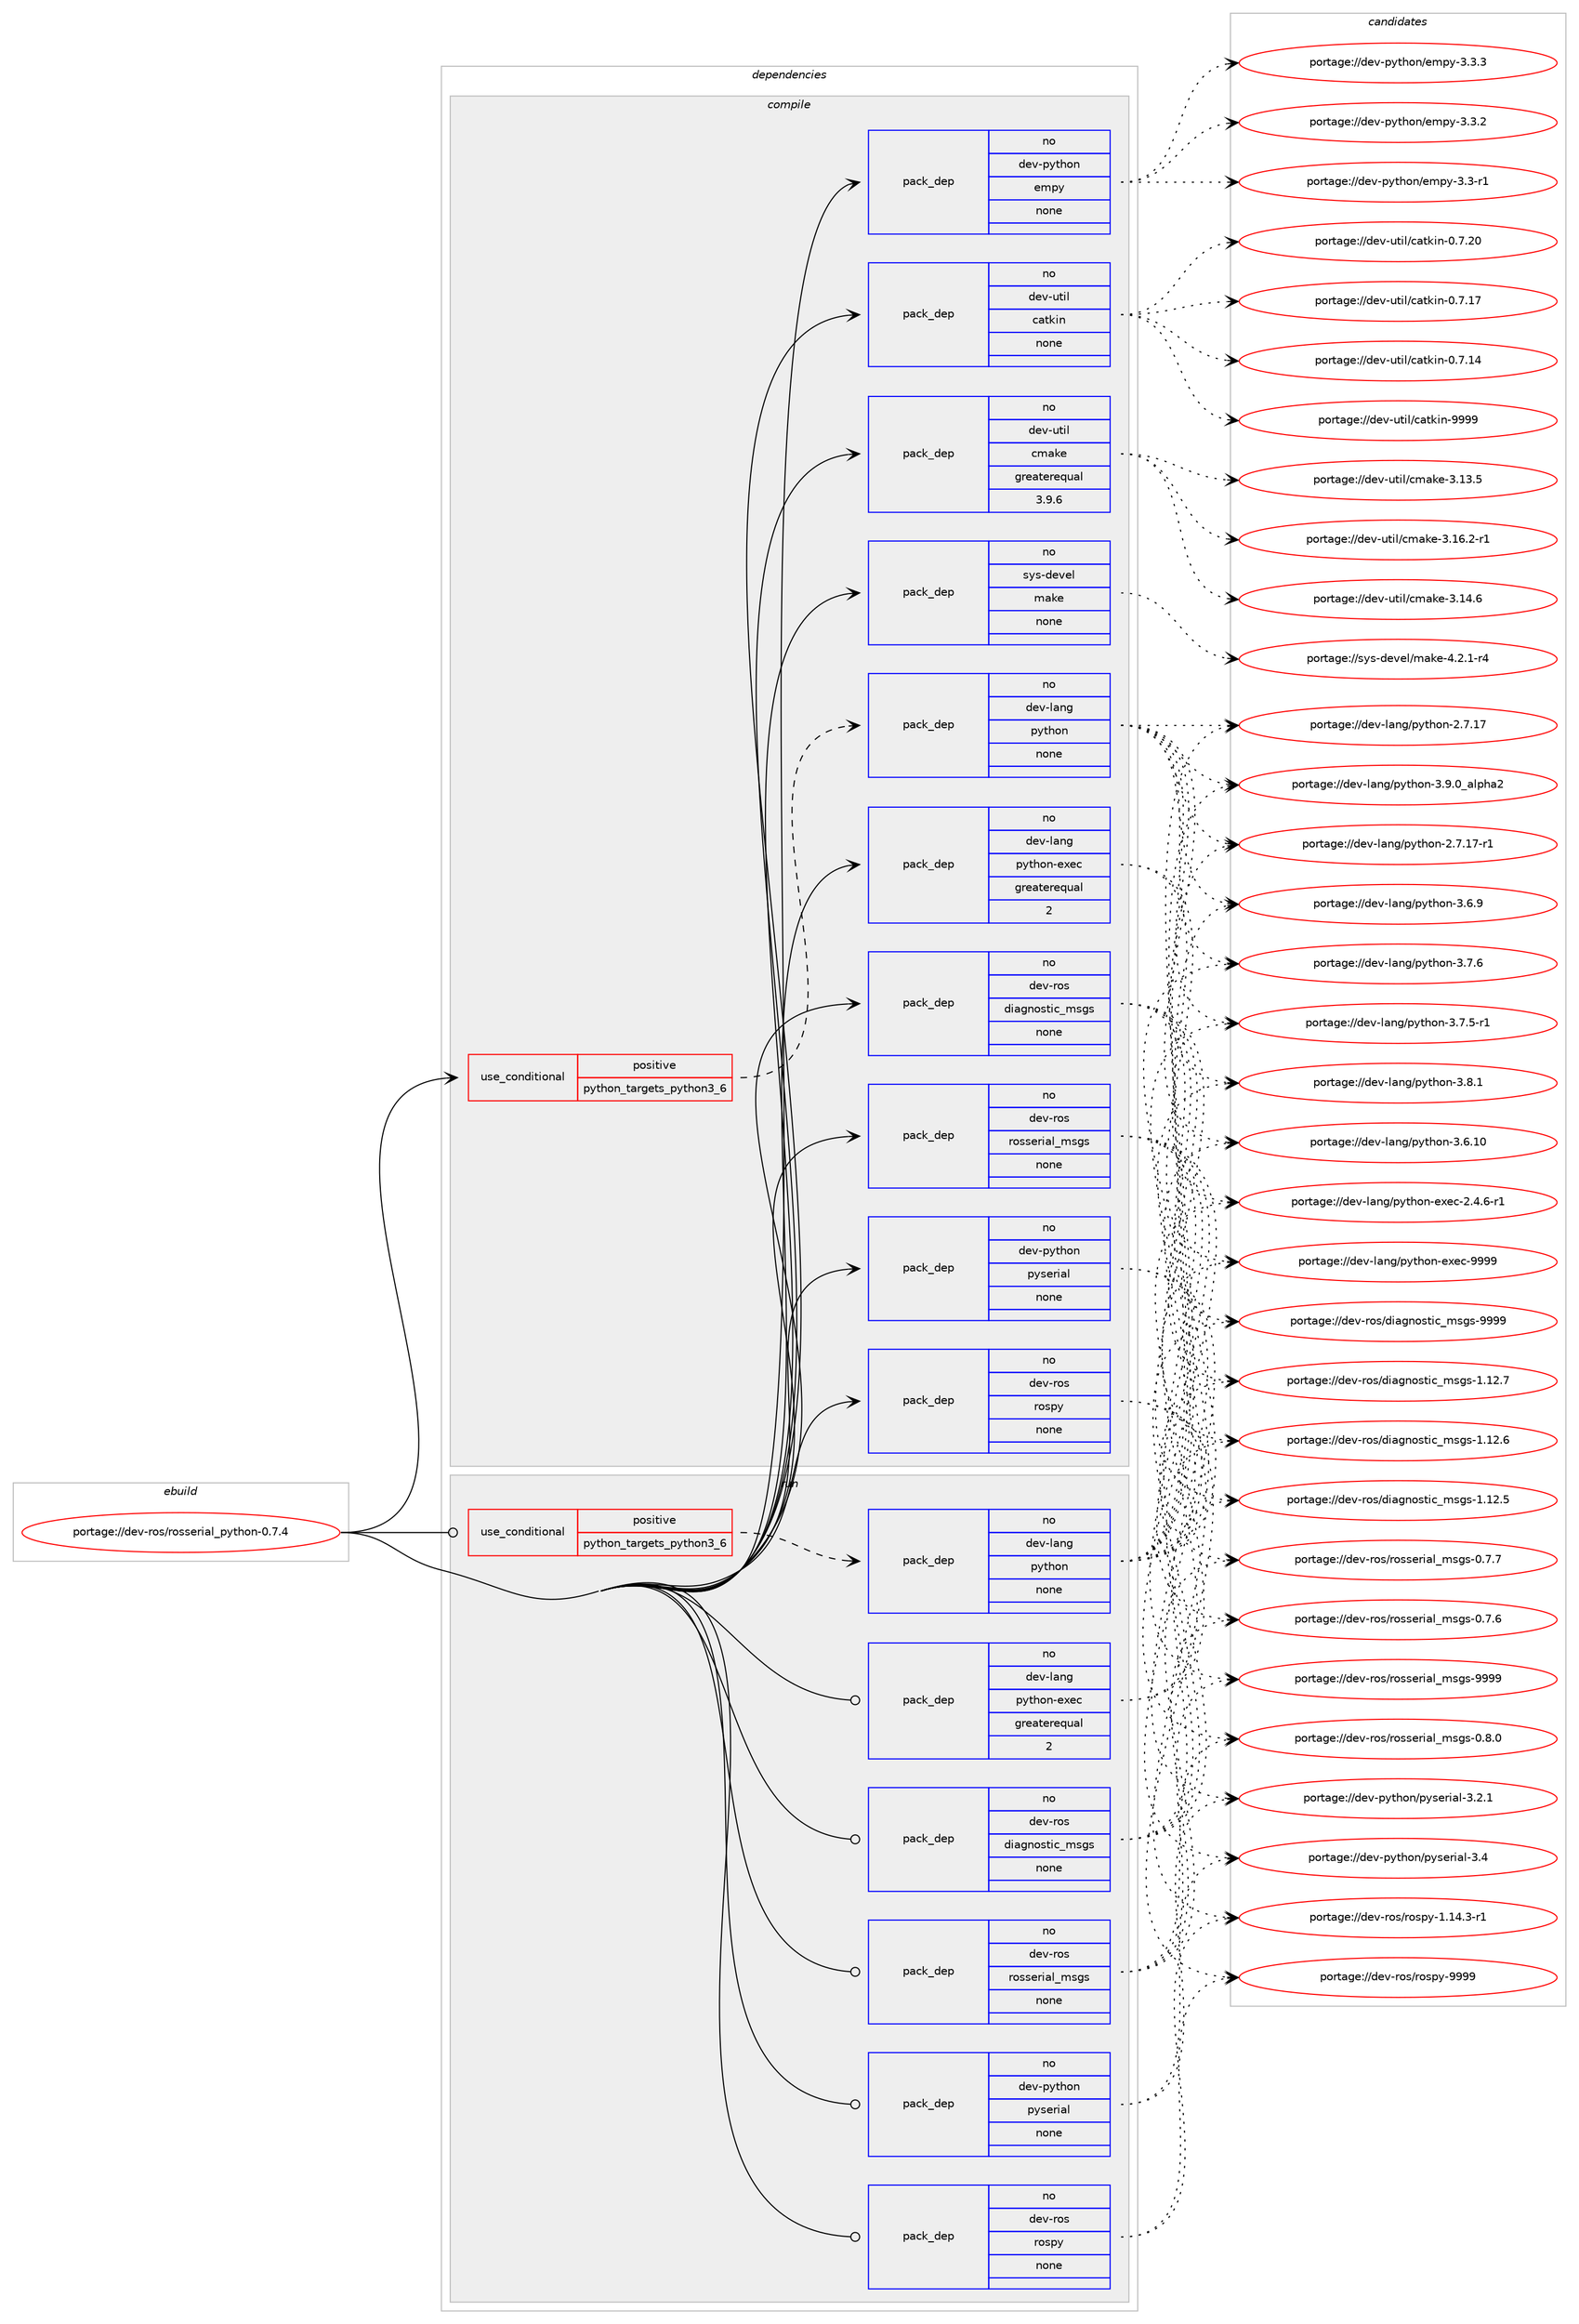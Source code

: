 digraph prolog {

# *************
# Graph options
# *************

newrank=true;
concentrate=true;
compound=true;
graph [rankdir=LR,fontname=Helvetica,fontsize=10,ranksep=1.5];#, ranksep=2.5, nodesep=0.2];
edge  [arrowhead=vee];
node  [fontname=Helvetica,fontsize=10];

# **********
# The ebuild
# **********

subgraph cluster_leftcol {
color=gray;
rank=same;
label=<<i>ebuild</i>>;
id [label="portage://dev-ros/rosserial_python-0.7.4", color=red, width=4, href="../dev-ros/rosserial_python-0.7.4.svg"];
}

# ****************
# The dependencies
# ****************

subgraph cluster_midcol {
color=gray;
label=<<i>dependencies</i>>;
subgraph cluster_compile {
fillcolor="#eeeeee";
style=filled;
label=<<i>compile</i>>;
subgraph cond97480 {
dependency385546 [label=<<TABLE BORDER="0" CELLBORDER="1" CELLSPACING="0" CELLPADDING="4"><TR><TD ROWSPAN="3" CELLPADDING="10">use_conditional</TD></TR><TR><TD>positive</TD></TR><TR><TD>python_targets_python3_6</TD></TR></TABLE>>, shape=none, color=red];
subgraph pack283213 {
dependency385547 [label=<<TABLE BORDER="0" CELLBORDER="1" CELLSPACING="0" CELLPADDING="4" WIDTH="220"><TR><TD ROWSPAN="6" CELLPADDING="30">pack_dep</TD></TR><TR><TD WIDTH="110">no</TD></TR><TR><TD>dev-lang</TD></TR><TR><TD>python</TD></TR><TR><TD>none</TD></TR><TR><TD></TD></TR></TABLE>>, shape=none, color=blue];
}
dependency385546:e -> dependency385547:w [weight=20,style="dashed",arrowhead="vee"];
}
id:e -> dependency385546:w [weight=20,style="solid",arrowhead="vee"];
subgraph pack283214 {
dependency385548 [label=<<TABLE BORDER="0" CELLBORDER="1" CELLSPACING="0" CELLPADDING="4" WIDTH="220"><TR><TD ROWSPAN="6" CELLPADDING="30">pack_dep</TD></TR><TR><TD WIDTH="110">no</TD></TR><TR><TD>dev-lang</TD></TR><TR><TD>python-exec</TD></TR><TR><TD>greaterequal</TD></TR><TR><TD>2</TD></TR></TABLE>>, shape=none, color=blue];
}
id:e -> dependency385548:w [weight=20,style="solid",arrowhead="vee"];
subgraph pack283215 {
dependency385549 [label=<<TABLE BORDER="0" CELLBORDER="1" CELLSPACING="0" CELLPADDING="4" WIDTH="220"><TR><TD ROWSPAN="6" CELLPADDING="30">pack_dep</TD></TR><TR><TD WIDTH="110">no</TD></TR><TR><TD>dev-python</TD></TR><TR><TD>empy</TD></TR><TR><TD>none</TD></TR><TR><TD></TD></TR></TABLE>>, shape=none, color=blue];
}
id:e -> dependency385549:w [weight=20,style="solid",arrowhead="vee"];
subgraph pack283216 {
dependency385550 [label=<<TABLE BORDER="0" CELLBORDER="1" CELLSPACING="0" CELLPADDING="4" WIDTH="220"><TR><TD ROWSPAN="6" CELLPADDING="30">pack_dep</TD></TR><TR><TD WIDTH="110">no</TD></TR><TR><TD>dev-python</TD></TR><TR><TD>pyserial</TD></TR><TR><TD>none</TD></TR><TR><TD></TD></TR></TABLE>>, shape=none, color=blue];
}
id:e -> dependency385550:w [weight=20,style="solid",arrowhead="vee"];
subgraph pack283217 {
dependency385551 [label=<<TABLE BORDER="0" CELLBORDER="1" CELLSPACING="0" CELLPADDING="4" WIDTH="220"><TR><TD ROWSPAN="6" CELLPADDING="30">pack_dep</TD></TR><TR><TD WIDTH="110">no</TD></TR><TR><TD>dev-ros</TD></TR><TR><TD>diagnostic_msgs</TD></TR><TR><TD>none</TD></TR><TR><TD></TD></TR></TABLE>>, shape=none, color=blue];
}
id:e -> dependency385551:w [weight=20,style="solid",arrowhead="vee"];
subgraph pack283218 {
dependency385552 [label=<<TABLE BORDER="0" CELLBORDER="1" CELLSPACING="0" CELLPADDING="4" WIDTH="220"><TR><TD ROWSPAN="6" CELLPADDING="30">pack_dep</TD></TR><TR><TD WIDTH="110">no</TD></TR><TR><TD>dev-ros</TD></TR><TR><TD>rospy</TD></TR><TR><TD>none</TD></TR><TR><TD></TD></TR></TABLE>>, shape=none, color=blue];
}
id:e -> dependency385552:w [weight=20,style="solid",arrowhead="vee"];
subgraph pack283219 {
dependency385553 [label=<<TABLE BORDER="0" CELLBORDER="1" CELLSPACING="0" CELLPADDING="4" WIDTH="220"><TR><TD ROWSPAN="6" CELLPADDING="30">pack_dep</TD></TR><TR><TD WIDTH="110">no</TD></TR><TR><TD>dev-ros</TD></TR><TR><TD>rosserial_msgs</TD></TR><TR><TD>none</TD></TR><TR><TD></TD></TR></TABLE>>, shape=none, color=blue];
}
id:e -> dependency385553:w [weight=20,style="solid",arrowhead="vee"];
subgraph pack283220 {
dependency385554 [label=<<TABLE BORDER="0" CELLBORDER="1" CELLSPACING="0" CELLPADDING="4" WIDTH="220"><TR><TD ROWSPAN="6" CELLPADDING="30">pack_dep</TD></TR><TR><TD WIDTH="110">no</TD></TR><TR><TD>dev-util</TD></TR><TR><TD>catkin</TD></TR><TR><TD>none</TD></TR><TR><TD></TD></TR></TABLE>>, shape=none, color=blue];
}
id:e -> dependency385554:w [weight=20,style="solid",arrowhead="vee"];
subgraph pack283221 {
dependency385555 [label=<<TABLE BORDER="0" CELLBORDER="1" CELLSPACING="0" CELLPADDING="4" WIDTH="220"><TR><TD ROWSPAN="6" CELLPADDING="30">pack_dep</TD></TR><TR><TD WIDTH="110">no</TD></TR><TR><TD>dev-util</TD></TR><TR><TD>cmake</TD></TR><TR><TD>greaterequal</TD></TR><TR><TD>3.9.6</TD></TR></TABLE>>, shape=none, color=blue];
}
id:e -> dependency385555:w [weight=20,style="solid",arrowhead="vee"];
subgraph pack283222 {
dependency385556 [label=<<TABLE BORDER="0" CELLBORDER="1" CELLSPACING="0" CELLPADDING="4" WIDTH="220"><TR><TD ROWSPAN="6" CELLPADDING="30">pack_dep</TD></TR><TR><TD WIDTH="110">no</TD></TR><TR><TD>sys-devel</TD></TR><TR><TD>make</TD></TR><TR><TD>none</TD></TR><TR><TD></TD></TR></TABLE>>, shape=none, color=blue];
}
id:e -> dependency385556:w [weight=20,style="solid",arrowhead="vee"];
}
subgraph cluster_compileandrun {
fillcolor="#eeeeee";
style=filled;
label=<<i>compile and run</i>>;
}
subgraph cluster_run {
fillcolor="#eeeeee";
style=filled;
label=<<i>run</i>>;
subgraph cond97481 {
dependency385557 [label=<<TABLE BORDER="0" CELLBORDER="1" CELLSPACING="0" CELLPADDING="4"><TR><TD ROWSPAN="3" CELLPADDING="10">use_conditional</TD></TR><TR><TD>positive</TD></TR><TR><TD>python_targets_python3_6</TD></TR></TABLE>>, shape=none, color=red];
subgraph pack283223 {
dependency385558 [label=<<TABLE BORDER="0" CELLBORDER="1" CELLSPACING="0" CELLPADDING="4" WIDTH="220"><TR><TD ROWSPAN="6" CELLPADDING="30">pack_dep</TD></TR><TR><TD WIDTH="110">no</TD></TR><TR><TD>dev-lang</TD></TR><TR><TD>python</TD></TR><TR><TD>none</TD></TR><TR><TD></TD></TR></TABLE>>, shape=none, color=blue];
}
dependency385557:e -> dependency385558:w [weight=20,style="dashed",arrowhead="vee"];
}
id:e -> dependency385557:w [weight=20,style="solid",arrowhead="odot"];
subgraph pack283224 {
dependency385559 [label=<<TABLE BORDER="0" CELLBORDER="1" CELLSPACING="0" CELLPADDING="4" WIDTH="220"><TR><TD ROWSPAN="6" CELLPADDING="30">pack_dep</TD></TR><TR><TD WIDTH="110">no</TD></TR><TR><TD>dev-lang</TD></TR><TR><TD>python-exec</TD></TR><TR><TD>greaterequal</TD></TR><TR><TD>2</TD></TR></TABLE>>, shape=none, color=blue];
}
id:e -> dependency385559:w [weight=20,style="solid",arrowhead="odot"];
subgraph pack283225 {
dependency385560 [label=<<TABLE BORDER="0" CELLBORDER="1" CELLSPACING="0" CELLPADDING="4" WIDTH="220"><TR><TD ROWSPAN="6" CELLPADDING="30">pack_dep</TD></TR><TR><TD WIDTH="110">no</TD></TR><TR><TD>dev-python</TD></TR><TR><TD>pyserial</TD></TR><TR><TD>none</TD></TR><TR><TD></TD></TR></TABLE>>, shape=none, color=blue];
}
id:e -> dependency385560:w [weight=20,style="solid",arrowhead="odot"];
subgraph pack283226 {
dependency385561 [label=<<TABLE BORDER="0" CELLBORDER="1" CELLSPACING="0" CELLPADDING="4" WIDTH="220"><TR><TD ROWSPAN="6" CELLPADDING="30">pack_dep</TD></TR><TR><TD WIDTH="110">no</TD></TR><TR><TD>dev-ros</TD></TR><TR><TD>diagnostic_msgs</TD></TR><TR><TD>none</TD></TR><TR><TD></TD></TR></TABLE>>, shape=none, color=blue];
}
id:e -> dependency385561:w [weight=20,style="solid",arrowhead="odot"];
subgraph pack283227 {
dependency385562 [label=<<TABLE BORDER="0" CELLBORDER="1" CELLSPACING="0" CELLPADDING="4" WIDTH="220"><TR><TD ROWSPAN="6" CELLPADDING="30">pack_dep</TD></TR><TR><TD WIDTH="110">no</TD></TR><TR><TD>dev-ros</TD></TR><TR><TD>rospy</TD></TR><TR><TD>none</TD></TR><TR><TD></TD></TR></TABLE>>, shape=none, color=blue];
}
id:e -> dependency385562:w [weight=20,style="solid",arrowhead="odot"];
subgraph pack283228 {
dependency385563 [label=<<TABLE BORDER="0" CELLBORDER="1" CELLSPACING="0" CELLPADDING="4" WIDTH="220"><TR><TD ROWSPAN="6" CELLPADDING="30">pack_dep</TD></TR><TR><TD WIDTH="110">no</TD></TR><TR><TD>dev-ros</TD></TR><TR><TD>rosserial_msgs</TD></TR><TR><TD>none</TD></TR><TR><TD></TD></TR></TABLE>>, shape=none, color=blue];
}
id:e -> dependency385563:w [weight=20,style="solid",arrowhead="odot"];
}
}

# **************
# The candidates
# **************

subgraph cluster_choices {
rank=same;
color=gray;
label=<<i>candidates</i>>;

subgraph choice283213 {
color=black;
nodesep=1;
choice10010111845108971101034711212111610411111045514657464895971081121049750 [label="portage://dev-lang/python-3.9.0_alpha2", color=red, width=4,href="../dev-lang/python-3.9.0_alpha2.svg"];
choice100101118451089711010347112121116104111110455146564649 [label="portage://dev-lang/python-3.8.1", color=red, width=4,href="../dev-lang/python-3.8.1.svg"];
choice100101118451089711010347112121116104111110455146554654 [label="portage://dev-lang/python-3.7.6", color=red, width=4,href="../dev-lang/python-3.7.6.svg"];
choice1001011184510897110103471121211161041111104551465546534511449 [label="portage://dev-lang/python-3.7.5-r1", color=red, width=4,href="../dev-lang/python-3.7.5-r1.svg"];
choice100101118451089711010347112121116104111110455146544657 [label="portage://dev-lang/python-3.6.9", color=red, width=4,href="../dev-lang/python-3.6.9.svg"];
choice10010111845108971101034711212111610411111045514654464948 [label="portage://dev-lang/python-3.6.10", color=red, width=4,href="../dev-lang/python-3.6.10.svg"];
choice100101118451089711010347112121116104111110455046554649554511449 [label="portage://dev-lang/python-2.7.17-r1", color=red, width=4,href="../dev-lang/python-2.7.17-r1.svg"];
choice10010111845108971101034711212111610411111045504655464955 [label="portage://dev-lang/python-2.7.17", color=red, width=4,href="../dev-lang/python-2.7.17.svg"];
dependency385547:e -> choice10010111845108971101034711212111610411111045514657464895971081121049750:w [style=dotted,weight="100"];
dependency385547:e -> choice100101118451089711010347112121116104111110455146564649:w [style=dotted,weight="100"];
dependency385547:e -> choice100101118451089711010347112121116104111110455146554654:w [style=dotted,weight="100"];
dependency385547:e -> choice1001011184510897110103471121211161041111104551465546534511449:w [style=dotted,weight="100"];
dependency385547:e -> choice100101118451089711010347112121116104111110455146544657:w [style=dotted,weight="100"];
dependency385547:e -> choice10010111845108971101034711212111610411111045514654464948:w [style=dotted,weight="100"];
dependency385547:e -> choice100101118451089711010347112121116104111110455046554649554511449:w [style=dotted,weight="100"];
dependency385547:e -> choice10010111845108971101034711212111610411111045504655464955:w [style=dotted,weight="100"];
}
subgraph choice283214 {
color=black;
nodesep=1;
choice10010111845108971101034711212111610411111045101120101994557575757 [label="portage://dev-lang/python-exec-9999", color=red, width=4,href="../dev-lang/python-exec-9999.svg"];
choice10010111845108971101034711212111610411111045101120101994550465246544511449 [label="portage://dev-lang/python-exec-2.4.6-r1", color=red, width=4,href="../dev-lang/python-exec-2.4.6-r1.svg"];
dependency385548:e -> choice10010111845108971101034711212111610411111045101120101994557575757:w [style=dotted,weight="100"];
dependency385548:e -> choice10010111845108971101034711212111610411111045101120101994550465246544511449:w [style=dotted,weight="100"];
}
subgraph choice283215 {
color=black;
nodesep=1;
choice1001011184511212111610411111047101109112121455146514651 [label="portage://dev-python/empy-3.3.3", color=red, width=4,href="../dev-python/empy-3.3.3.svg"];
choice1001011184511212111610411111047101109112121455146514650 [label="portage://dev-python/empy-3.3.2", color=red, width=4,href="../dev-python/empy-3.3.2.svg"];
choice1001011184511212111610411111047101109112121455146514511449 [label="portage://dev-python/empy-3.3-r1", color=red, width=4,href="../dev-python/empy-3.3-r1.svg"];
dependency385549:e -> choice1001011184511212111610411111047101109112121455146514651:w [style=dotted,weight="100"];
dependency385549:e -> choice1001011184511212111610411111047101109112121455146514650:w [style=dotted,weight="100"];
dependency385549:e -> choice1001011184511212111610411111047101109112121455146514511449:w [style=dotted,weight="100"];
}
subgraph choice283216 {
color=black;
nodesep=1;
choice10010111845112121116104111110471121211151011141059710845514652 [label="portage://dev-python/pyserial-3.4", color=red, width=4,href="../dev-python/pyserial-3.4.svg"];
choice100101118451121211161041111104711212111510111410597108455146504649 [label="portage://dev-python/pyserial-3.2.1", color=red, width=4,href="../dev-python/pyserial-3.2.1.svg"];
dependency385550:e -> choice10010111845112121116104111110471121211151011141059710845514652:w [style=dotted,weight="100"];
dependency385550:e -> choice100101118451121211161041111104711212111510111410597108455146504649:w [style=dotted,weight="100"];
}
subgraph choice283217 {
color=black;
nodesep=1;
choice10010111845114111115471001059710311011111511610599951091151031154557575757 [label="portage://dev-ros/diagnostic_msgs-9999", color=red, width=4,href="../dev-ros/diagnostic_msgs-9999.svg"];
choice100101118451141111154710010597103110111115116105999510911510311545494649504655 [label="portage://dev-ros/diagnostic_msgs-1.12.7", color=red, width=4,href="../dev-ros/diagnostic_msgs-1.12.7.svg"];
choice100101118451141111154710010597103110111115116105999510911510311545494649504654 [label="portage://dev-ros/diagnostic_msgs-1.12.6", color=red, width=4,href="../dev-ros/diagnostic_msgs-1.12.6.svg"];
choice100101118451141111154710010597103110111115116105999510911510311545494649504653 [label="portage://dev-ros/diagnostic_msgs-1.12.5", color=red, width=4,href="../dev-ros/diagnostic_msgs-1.12.5.svg"];
dependency385551:e -> choice10010111845114111115471001059710311011111511610599951091151031154557575757:w [style=dotted,weight="100"];
dependency385551:e -> choice100101118451141111154710010597103110111115116105999510911510311545494649504655:w [style=dotted,weight="100"];
dependency385551:e -> choice100101118451141111154710010597103110111115116105999510911510311545494649504654:w [style=dotted,weight="100"];
dependency385551:e -> choice100101118451141111154710010597103110111115116105999510911510311545494649504653:w [style=dotted,weight="100"];
}
subgraph choice283218 {
color=black;
nodesep=1;
choice10010111845114111115471141111151121214557575757 [label="portage://dev-ros/rospy-9999", color=red, width=4,href="../dev-ros/rospy-9999.svg"];
choice1001011184511411111547114111115112121454946495246514511449 [label="portage://dev-ros/rospy-1.14.3-r1", color=red, width=4,href="../dev-ros/rospy-1.14.3-r1.svg"];
dependency385552:e -> choice10010111845114111115471141111151121214557575757:w [style=dotted,weight="100"];
dependency385552:e -> choice1001011184511411111547114111115112121454946495246514511449:w [style=dotted,weight="100"];
}
subgraph choice283219 {
color=black;
nodesep=1;
choice100101118451141111154711411111511510111410597108951091151031154557575757 [label="portage://dev-ros/rosserial_msgs-9999", color=red, width=4,href="../dev-ros/rosserial_msgs-9999.svg"];
choice10010111845114111115471141111151151011141059710895109115103115454846564648 [label="portage://dev-ros/rosserial_msgs-0.8.0", color=red, width=4,href="../dev-ros/rosserial_msgs-0.8.0.svg"];
choice10010111845114111115471141111151151011141059710895109115103115454846554655 [label="portage://dev-ros/rosserial_msgs-0.7.7", color=red, width=4,href="../dev-ros/rosserial_msgs-0.7.7.svg"];
choice10010111845114111115471141111151151011141059710895109115103115454846554654 [label="portage://dev-ros/rosserial_msgs-0.7.6", color=red, width=4,href="../dev-ros/rosserial_msgs-0.7.6.svg"];
dependency385553:e -> choice100101118451141111154711411111511510111410597108951091151031154557575757:w [style=dotted,weight="100"];
dependency385553:e -> choice10010111845114111115471141111151151011141059710895109115103115454846564648:w [style=dotted,weight="100"];
dependency385553:e -> choice10010111845114111115471141111151151011141059710895109115103115454846554655:w [style=dotted,weight="100"];
dependency385553:e -> choice10010111845114111115471141111151151011141059710895109115103115454846554654:w [style=dotted,weight="100"];
}
subgraph choice283220 {
color=black;
nodesep=1;
choice100101118451171161051084799971161071051104557575757 [label="portage://dev-util/catkin-9999", color=red, width=4,href="../dev-util/catkin-9999.svg"];
choice1001011184511711610510847999711610710511045484655465048 [label="portage://dev-util/catkin-0.7.20", color=red, width=4,href="../dev-util/catkin-0.7.20.svg"];
choice1001011184511711610510847999711610710511045484655464955 [label="portage://dev-util/catkin-0.7.17", color=red, width=4,href="../dev-util/catkin-0.7.17.svg"];
choice1001011184511711610510847999711610710511045484655464952 [label="portage://dev-util/catkin-0.7.14", color=red, width=4,href="../dev-util/catkin-0.7.14.svg"];
dependency385554:e -> choice100101118451171161051084799971161071051104557575757:w [style=dotted,weight="100"];
dependency385554:e -> choice1001011184511711610510847999711610710511045484655465048:w [style=dotted,weight="100"];
dependency385554:e -> choice1001011184511711610510847999711610710511045484655464955:w [style=dotted,weight="100"];
dependency385554:e -> choice1001011184511711610510847999711610710511045484655464952:w [style=dotted,weight="100"];
}
subgraph choice283221 {
color=black;
nodesep=1;
choice10010111845117116105108479910997107101455146495446504511449 [label="portage://dev-util/cmake-3.16.2-r1", color=red, width=4,href="../dev-util/cmake-3.16.2-r1.svg"];
choice1001011184511711610510847991099710710145514649524654 [label="portage://dev-util/cmake-3.14.6", color=red, width=4,href="../dev-util/cmake-3.14.6.svg"];
choice1001011184511711610510847991099710710145514649514653 [label="portage://dev-util/cmake-3.13.5", color=red, width=4,href="../dev-util/cmake-3.13.5.svg"];
dependency385555:e -> choice10010111845117116105108479910997107101455146495446504511449:w [style=dotted,weight="100"];
dependency385555:e -> choice1001011184511711610510847991099710710145514649524654:w [style=dotted,weight="100"];
dependency385555:e -> choice1001011184511711610510847991099710710145514649514653:w [style=dotted,weight="100"];
}
subgraph choice283222 {
color=black;
nodesep=1;
choice1151211154510010111810110847109971071014552465046494511452 [label="portage://sys-devel/make-4.2.1-r4", color=red, width=4,href="../sys-devel/make-4.2.1-r4.svg"];
dependency385556:e -> choice1151211154510010111810110847109971071014552465046494511452:w [style=dotted,weight="100"];
}
subgraph choice283223 {
color=black;
nodesep=1;
choice10010111845108971101034711212111610411111045514657464895971081121049750 [label="portage://dev-lang/python-3.9.0_alpha2", color=red, width=4,href="../dev-lang/python-3.9.0_alpha2.svg"];
choice100101118451089711010347112121116104111110455146564649 [label="portage://dev-lang/python-3.8.1", color=red, width=4,href="../dev-lang/python-3.8.1.svg"];
choice100101118451089711010347112121116104111110455146554654 [label="portage://dev-lang/python-3.7.6", color=red, width=4,href="../dev-lang/python-3.7.6.svg"];
choice1001011184510897110103471121211161041111104551465546534511449 [label="portage://dev-lang/python-3.7.5-r1", color=red, width=4,href="../dev-lang/python-3.7.5-r1.svg"];
choice100101118451089711010347112121116104111110455146544657 [label="portage://dev-lang/python-3.6.9", color=red, width=4,href="../dev-lang/python-3.6.9.svg"];
choice10010111845108971101034711212111610411111045514654464948 [label="portage://dev-lang/python-3.6.10", color=red, width=4,href="../dev-lang/python-3.6.10.svg"];
choice100101118451089711010347112121116104111110455046554649554511449 [label="portage://dev-lang/python-2.7.17-r1", color=red, width=4,href="../dev-lang/python-2.7.17-r1.svg"];
choice10010111845108971101034711212111610411111045504655464955 [label="portage://dev-lang/python-2.7.17", color=red, width=4,href="../dev-lang/python-2.7.17.svg"];
dependency385558:e -> choice10010111845108971101034711212111610411111045514657464895971081121049750:w [style=dotted,weight="100"];
dependency385558:e -> choice100101118451089711010347112121116104111110455146564649:w [style=dotted,weight="100"];
dependency385558:e -> choice100101118451089711010347112121116104111110455146554654:w [style=dotted,weight="100"];
dependency385558:e -> choice1001011184510897110103471121211161041111104551465546534511449:w [style=dotted,weight="100"];
dependency385558:e -> choice100101118451089711010347112121116104111110455146544657:w [style=dotted,weight="100"];
dependency385558:e -> choice10010111845108971101034711212111610411111045514654464948:w [style=dotted,weight="100"];
dependency385558:e -> choice100101118451089711010347112121116104111110455046554649554511449:w [style=dotted,weight="100"];
dependency385558:e -> choice10010111845108971101034711212111610411111045504655464955:w [style=dotted,weight="100"];
}
subgraph choice283224 {
color=black;
nodesep=1;
choice10010111845108971101034711212111610411111045101120101994557575757 [label="portage://dev-lang/python-exec-9999", color=red, width=4,href="../dev-lang/python-exec-9999.svg"];
choice10010111845108971101034711212111610411111045101120101994550465246544511449 [label="portage://dev-lang/python-exec-2.4.6-r1", color=red, width=4,href="../dev-lang/python-exec-2.4.6-r1.svg"];
dependency385559:e -> choice10010111845108971101034711212111610411111045101120101994557575757:w [style=dotted,weight="100"];
dependency385559:e -> choice10010111845108971101034711212111610411111045101120101994550465246544511449:w [style=dotted,weight="100"];
}
subgraph choice283225 {
color=black;
nodesep=1;
choice10010111845112121116104111110471121211151011141059710845514652 [label="portage://dev-python/pyserial-3.4", color=red, width=4,href="../dev-python/pyserial-3.4.svg"];
choice100101118451121211161041111104711212111510111410597108455146504649 [label="portage://dev-python/pyserial-3.2.1", color=red, width=4,href="../dev-python/pyserial-3.2.1.svg"];
dependency385560:e -> choice10010111845112121116104111110471121211151011141059710845514652:w [style=dotted,weight="100"];
dependency385560:e -> choice100101118451121211161041111104711212111510111410597108455146504649:w [style=dotted,weight="100"];
}
subgraph choice283226 {
color=black;
nodesep=1;
choice10010111845114111115471001059710311011111511610599951091151031154557575757 [label="portage://dev-ros/diagnostic_msgs-9999", color=red, width=4,href="../dev-ros/diagnostic_msgs-9999.svg"];
choice100101118451141111154710010597103110111115116105999510911510311545494649504655 [label="portage://dev-ros/diagnostic_msgs-1.12.7", color=red, width=4,href="../dev-ros/diagnostic_msgs-1.12.7.svg"];
choice100101118451141111154710010597103110111115116105999510911510311545494649504654 [label="portage://dev-ros/diagnostic_msgs-1.12.6", color=red, width=4,href="../dev-ros/diagnostic_msgs-1.12.6.svg"];
choice100101118451141111154710010597103110111115116105999510911510311545494649504653 [label="portage://dev-ros/diagnostic_msgs-1.12.5", color=red, width=4,href="../dev-ros/diagnostic_msgs-1.12.5.svg"];
dependency385561:e -> choice10010111845114111115471001059710311011111511610599951091151031154557575757:w [style=dotted,weight="100"];
dependency385561:e -> choice100101118451141111154710010597103110111115116105999510911510311545494649504655:w [style=dotted,weight="100"];
dependency385561:e -> choice100101118451141111154710010597103110111115116105999510911510311545494649504654:w [style=dotted,weight="100"];
dependency385561:e -> choice100101118451141111154710010597103110111115116105999510911510311545494649504653:w [style=dotted,weight="100"];
}
subgraph choice283227 {
color=black;
nodesep=1;
choice10010111845114111115471141111151121214557575757 [label="portage://dev-ros/rospy-9999", color=red, width=4,href="../dev-ros/rospy-9999.svg"];
choice1001011184511411111547114111115112121454946495246514511449 [label="portage://dev-ros/rospy-1.14.3-r1", color=red, width=4,href="../dev-ros/rospy-1.14.3-r1.svg"];
dependency385562:e -> choice10010111845114111115471141111151121214557575757:w [style=dotted,weight="100"];
dependency385562:e -> choice1001011184511411111547114111115112121454946495246514511449:w [style=dotted,weight="100"];
}
subgraph choice283228 {
color=black;
nodesep=1;
choice100101118451141111154711411111511510111410597108951091151031154557575757 [label="portage://dev-ros/rosserial_msgs-9999", color=red, width=4,href="../dev-ros/rosserial_msgs-9999.svg"];
choice10010111845114111115471141111151151011141059710895109115103115454846564648 [label="portage://dev-ros/rosserial_msgs-0.8.0", color=red, width=4,href="../dev-ros/rosserial_msgs-0.8.0.svg"];
choice10010111845114111115471141111151151011141059710895109115103115454846554655 [label="portage://dev-ros/rosserial_msgs-0.7.7", color=red, width=4,href="../dev-ros/rosserial_msgs-0.7.7.svg"];
choice10010111845114111115471141111151151011141059710895109115103115454846554654 [label="portage://dev-ros/rosserial_msgs-0.7.6", color=red, width=4,href="../dev-ros/rosserial_msgs-0.7.6.svg"];
dependency385563:e -> choice100101118451141111154711411111511510111410597108951091151031154557575757:w [style=dotted,weight="100"];
dependency385563:e -> choice10010111845114111115471141111151151011141059710895109115103115454846564648:w [style=dotted,weight="100"];
dependency385563:e -> choice10010111845114111115471141111151151011141059710895109115103115454846554655:w [style=dotted,weight="100"];
dependency385563:e -> choice10010111845114111115471141111151151011141059710895109115103115454846554654:w [style=dotted,weight="100"];
}
}

}
